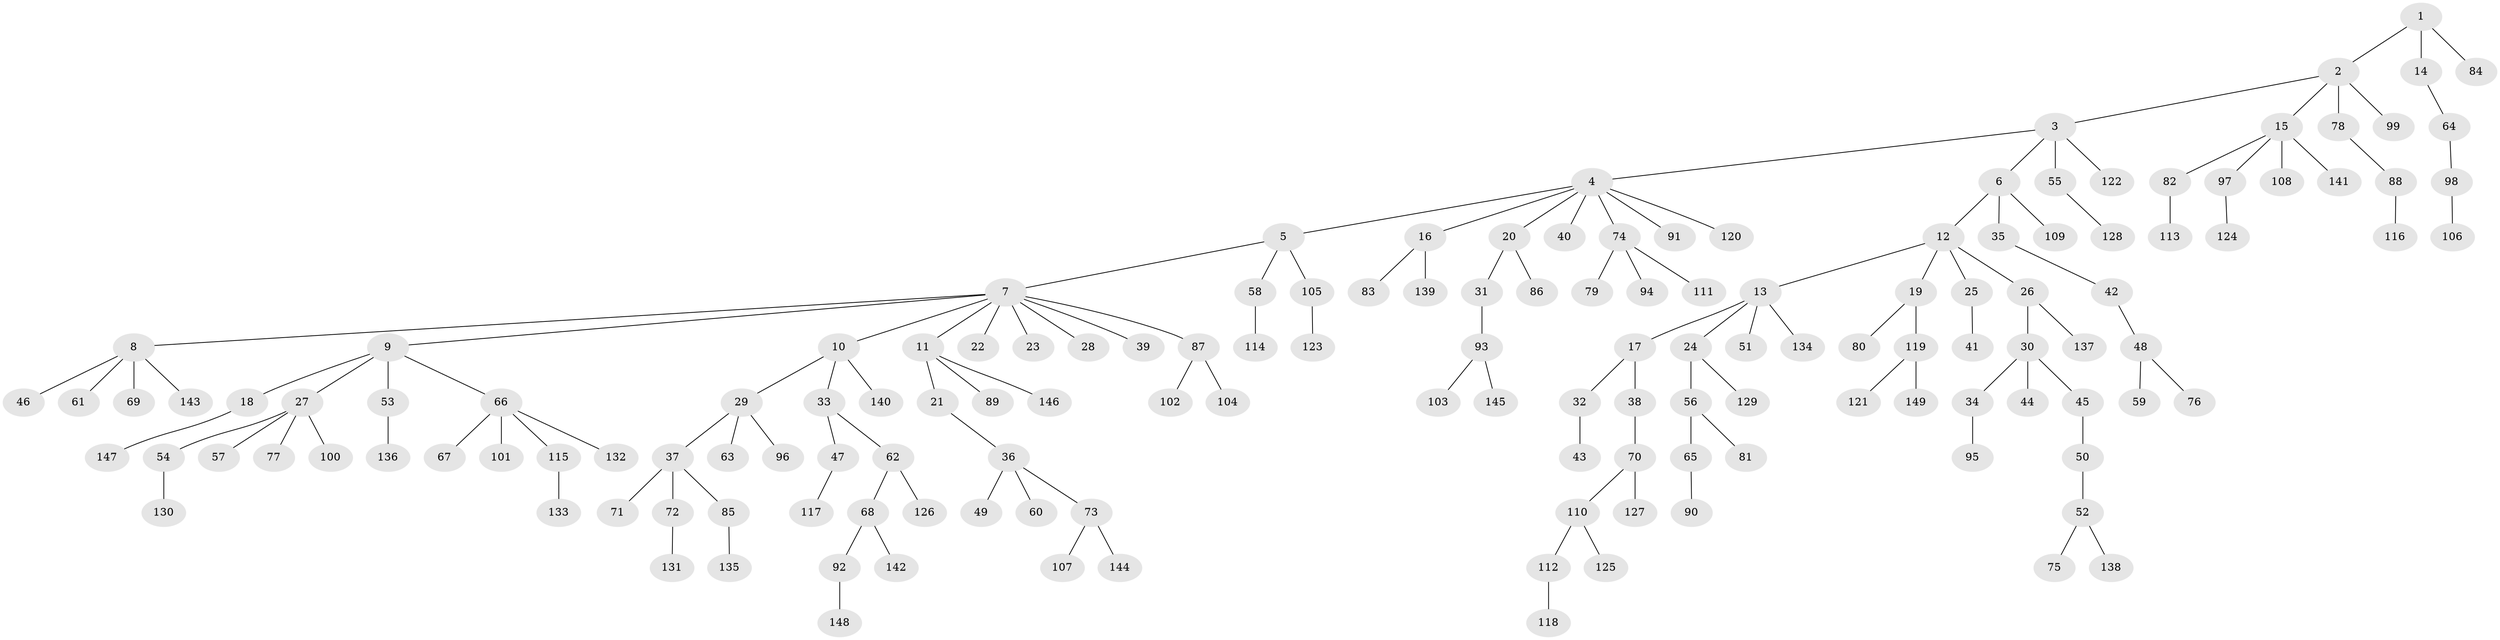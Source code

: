 // Generated by graph-tools (version 1.1) at 2025/15/03/09/25 04:15:31]
// undirected, 149 vertices, 148 edges
graph export_dot {
graph [start="1"]
  node [color=gray90,style=filled];
  1;
  2;
  3;
  4;
  5;
  6;
  7;
  8;
  9;
  10;
  11;
  12;
  13;
  14;
  15;
  16;
  17;
  18;
  19;
  20;
  21;
  22;
  23;
  24;
  25;
  26;
  27;
  28;
  29;
  30;
  31;
  32;
  33;
  34;
  35;
  36;
  37;
  38;
  39;
  40;
  41;
  42;
  43;
  44;
  45;
  46;
  47;
  48;
  49;
  50;
  51;
  52;
  53;
  54;
  55;
  56;
  57;
  58;
  59;
  60;
  61;
  62;
  63;
  64;
  65;
  66;
  67;
  68;
  69;
  70;
  71;
  72;
  73;
  74;
  75;
  76;
  77;
  78;
  79;
  80;
  81;
  82;
  83;
  84;
  85;
  86;
  87;
  88;
  89;
  90;
  91;
  92;
  93;
  94;
  95;
  96;
  97;
  98;
  99;
  100;
  101;
  102;
  103;
  104;
  105;
  106;
  107;
  108;
  109;
  110;
  111;
  112;
  113;
  114;
  115;
  116;
  117;
  118;
  119;
  120;
  121;
  122;
  123;
  124;
  125;
  126;
  127;
  128;
  129;
  130;
  131;
  132;
  133;
  134;
  135;
  136;
  137;
  138;
  139;
  140;
  141;
  142;
  143;
  144;
  145;
  146;
  147;
  148;
  149;
  1 -- 2;
  1 -- 14;
  1 -- 84;
  2 -- 3;
  2 -- 15;
  2 -- 78;
  2 -- 99;
  3 -- 4;
  3 -- 6;
  3 -- 55;
  3 -- 122;
  4 -- 5;
  4 -- 16;
  4 -- 20;
  4 -- 40;
  4 -- 74;
  4 -- 91;
  4 -- 120;
  5 -- 7;
  5 -- 58;
  5 -- 105;
  6 -- 12;
  6 -- 35;
  6 -- 109;
  7 -- 8;
  7 -- 9;
  7 -- 10;
  7 -- 11;
  7 -- 22;
  7 -- 23;
  7 -- 28;
  7 -- 39;
  7 -- 87;
  8 -- 46;
  8 -- 61;
  8 -- 69;
  8 -- 143;
  9 -- 18;
  9 -- 27;
  9 -- 53;
  9 -- 66;
  10 -- 29;
  10 -- 33;
  10 -- 140;
  11 -- 21;
  11 -- 89;
  11 -- 146;
  12 -- 13;
  12 -- 19;
  12 -- 25;
  12 -- 26;
  13 -- 17;
  13 -- 24;
  13 -- 51;
  13 -- 134;
  14 -- 64;
  15 -- 82;
  15 -- 97;
  15 -- 108;
  15 -- 141;
  16 -- 83;
  16 -- 139;
  17 -- 32;
  17 -- 38;
  18 -- 147;
  19 -- 80;
  19 -- 119;
  20 -- 31;
  20 -- 86;
  21 -- 36;
  24 -- 56;
  24 -- 129;
  25 -- 41;
  26 -- 30;
  26 -- 137;
  27 -- 54;
  27 -- 57;
  27 -- 77;
  27 -- 100;
  29 -- 37;
  29 -- 63;
  29 -- 96;
  30 -- 34;
  30 -- 44;
  30 -- 45;
  31 -- 93;
  32 -- 43;
  33 -- 47;
  33 -- 62;
  34 -- 95;
  35 -- 42;
  36 -- 49;
  36 -- 60;
  36 -- 73;
  37 -- 71;
  37 -- 72;
  37 -- 85;
  38 -- 70;
  42 -- 48;
  45 -- 50;
  47 -- 117;
  48 -- 59;
  48 -- 76;
  50 -- 52;
  52 -- 75;
  52 -- 138;
  53 -- 136;
  54 -- 130;
  55 -- 128;
  56 -- 65;
  56 -- 81;
  58 -- 114;
  62 -- 68;
  62 -- 126;
  64 -- 98;
  65 -- 90;
  66 -- 67;
  66 -- 101;
  66 -- 115;
  66 -- 132;
  68 -- 92;
  68 -- 142;
  70 -- 110;
  70 -- 127;
  72 -- 131;
  73 -- 107;
  73 -- 144;
  74 -- 79;
  74 -- 94;
  74 -- 111;
  78 -- 88;
  82 -- 113;
  85 -- 135;
  87 -- 102;
  87 -- 104;
  88 -- 116;
  92 -- 148;
  93 -- 103;
  93 -- 145;
  97 -- 124;
  98 -- 106;
  105 -- 123;
  110 -- 112;
  110 -- 125;
  112 -- 118;
  115 -- 133;
  119 -- 121;
  119 -- 149;
}
